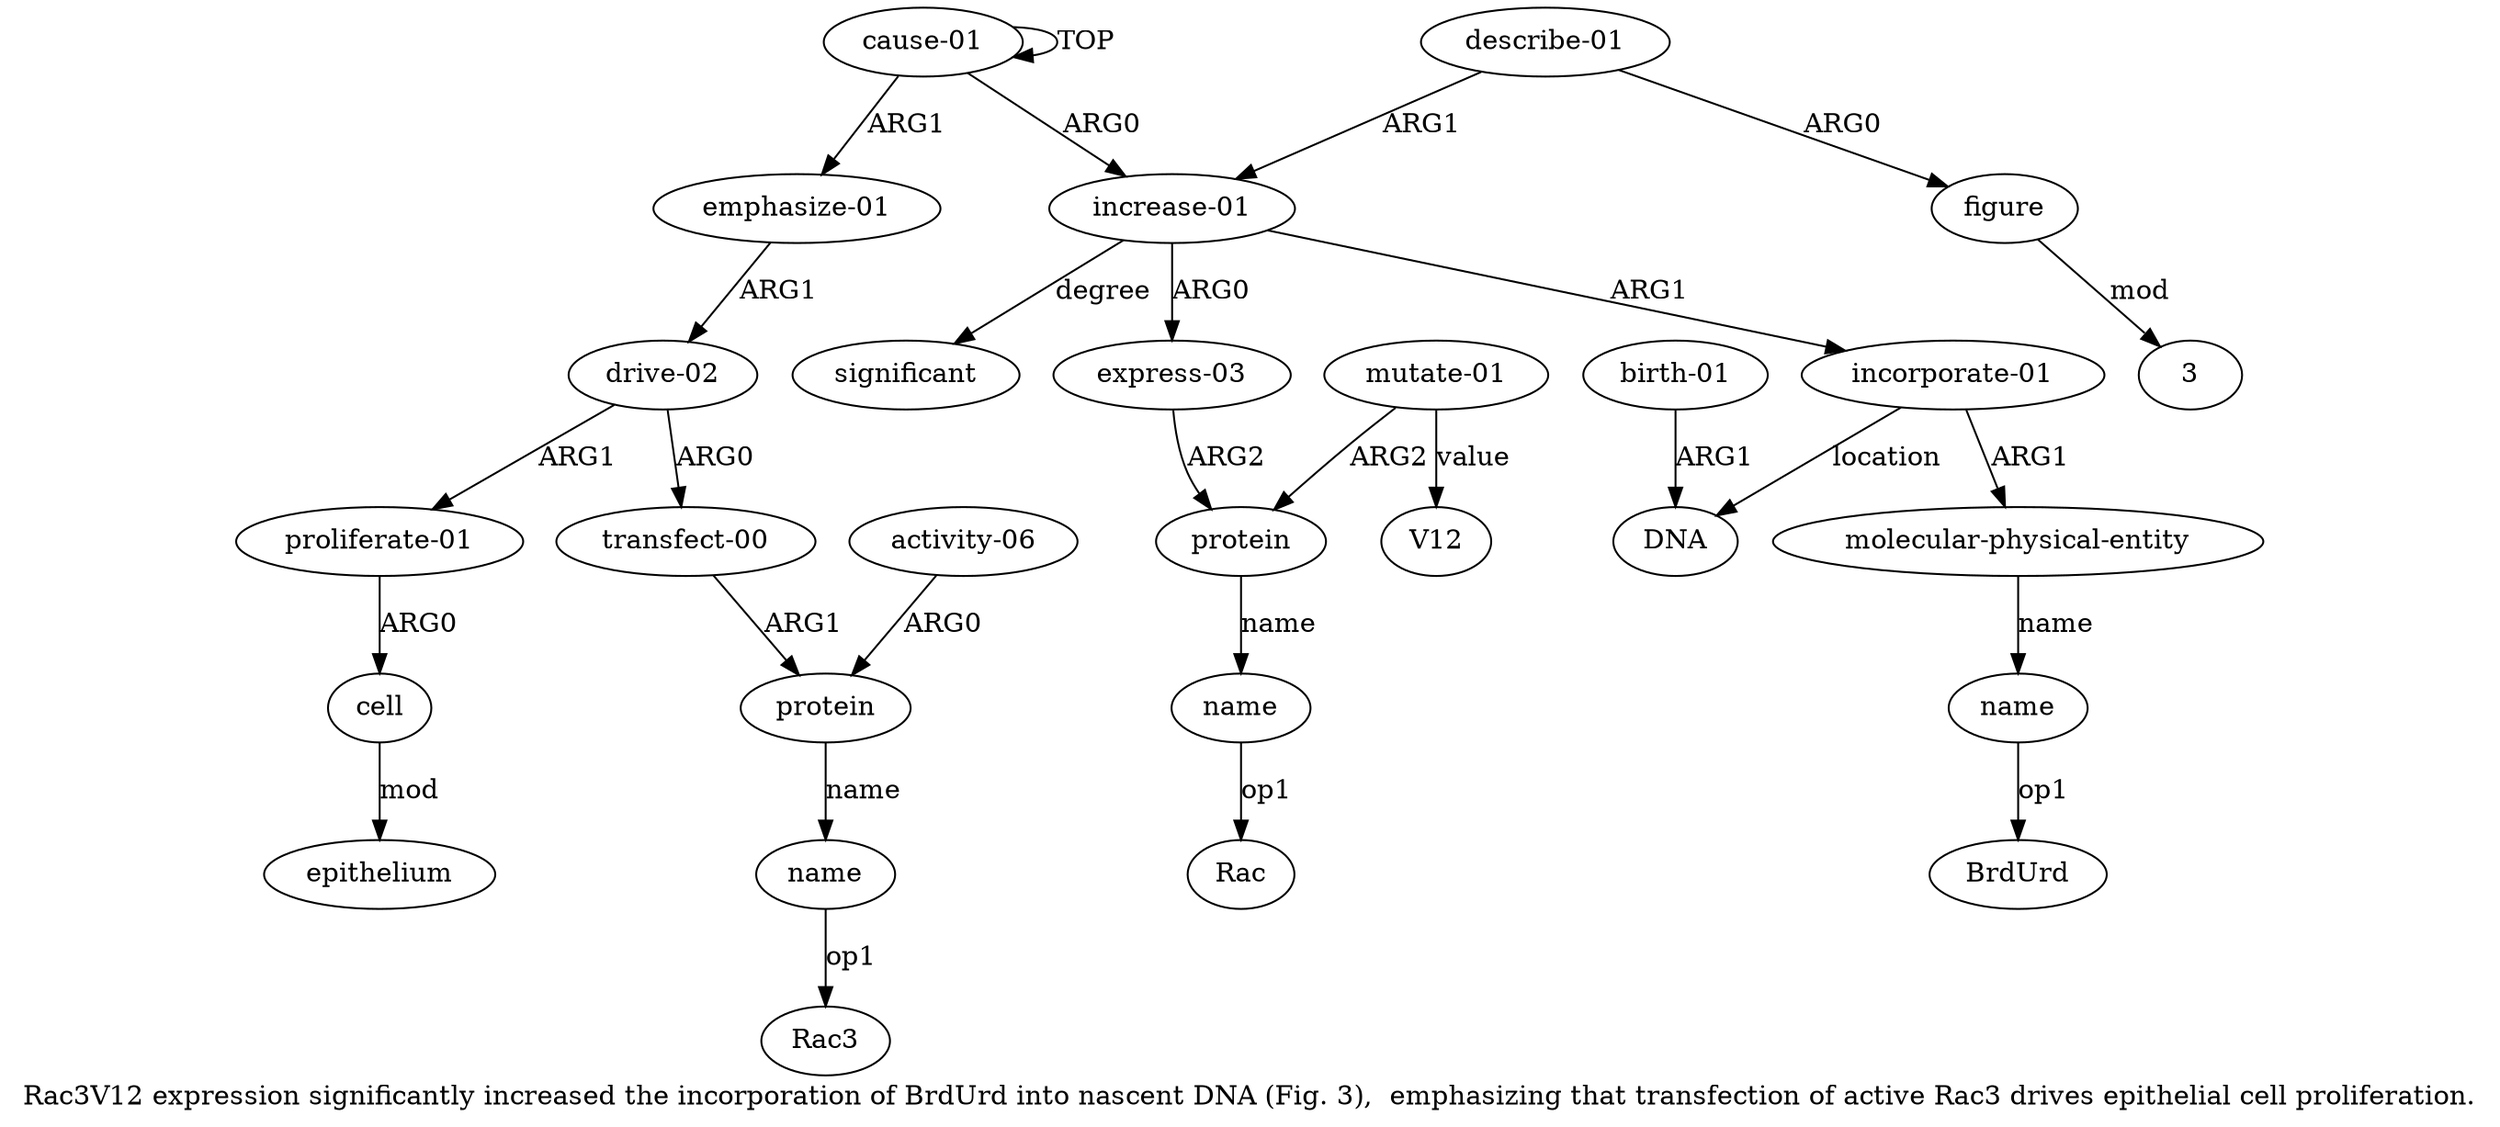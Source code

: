 digraph  {
	graph [label="Rac3V12 expression significantly increased the incorporation of BrdUrd into nascent DNA (Fig. 3),  emphasizing that transfection \
of active Rac3 drives epithelial cell proliferation."];
	node [label="\N"];
	a20	 [color=black,
		gold_ind=20,
		gold_label="proliferate-01",
		label="proliferate-01",
		test_ind=20,
		test_label="proliferate-01"];
	a21	 [color=black,
		gold_ind=21,
		gold_label=cell,
		label=cell,
		test_ind=21,
		test_label=cell];
	a20 -> a21 [key=0,
	color=black,
	gold_label=ARG0,
	label=ARG0,
	test_label=ARG0];
a22 [color=black,
	gold_ind=22,
	gold_label=epithelium,
	label=epithelium,
	test_ind=22,
	test_label=epithelium];
a21 -> a22 [key=0,
color=black,
gold_label=mod,
label=mod,
test_label=mod];
"a5 V12" [color=black,
gold_ind=-1,
gold_label=V12,
label=V12,
test_ind=-1,
test_label=V12];
"a4 Rac" [color=black,
gold_ind=-1,
gold_label=Rac,
label=Rac,
test_ind=-1,
test_label=Rac];
a15 [color=black,
gold_ind=15,
gold_label="drive-02",
label="drive-02",
test_ind=15,
test_label="drive-02"];
a15 -> a20 [key=0,
color=black,
gold_label=ARG1,
label=ARG1,
test_label=ARG1];
a16 [color=black,
gold_ind=16,
gold_label="transfect-00",
label="transfect-00",
test_ind=16,
test_label="transfect-00"];
a15 -> a16 [key=0,
color=black,
gold_label=ARG0,
label=ARG0,
test_label=ARG0];
a14 [color=black,
gold_ind=14,
gold_label="emphasize-01",
label="emphasize-01",
test_ind=14,
test_label="emphasize-01"];
a14 -> a15 [key=0,
color=black,
gold_label=ARG1,
label=ARG1,
test_label=ARG1];
a17 [color=black,
gold_ind=17,
gold_label=protein,
label=protein,
test_ind=17,
test_label=protein];
a18 [color=black,
gold_ind=18,
gold_label=name,
label=name,
test_ind=18,
test_label=name];
a17 -> a18 [key=0,
color=black,
gold_label=name,
label=name,
test_label=name];
a16 -> a17 [key=0,
color=black,
gold_label=ARG1,
label=ARG1,
test_label=ARG1];
a11 [color=black,
gold_ind=11,
gold_label=significant,
label=significant,
test_ind=11,
test_label=significant];
a10 [color=black,
gold_ind=10,
gold_label="birth-01",
label="birth-01",
test_ind=10,
test_label="birth-01"];
a9 [color=black,
gold_ind=9,
gold_label=DNA,
label=DNA,
test_ind=9,
test_label=DNA];
a10 -> a9 [key=0,
color=black,
gold_label=ARG1,
label=ARG1,
test_label=ARG1];
a13 [color=black,
gold_ind=13,
gold_label=figure,
label=figure,
test_ind=13,
test_label=figure];
"a13 3" [color=black,
gold_ind=-1,
gold_label=3,
label=3,
test_ind=-1,
test_label=3];
a13 -> "a13 3" [key=0,
color=black,
gold_label=mod,
label=mod,
test_label=mod];
a12 [color=black,
gold_ind=12,
gold_label="describe-01",
label="describe-01",
test_ind=12,
test_label="describe-01"];
a12 -> a13 [key=0,
color=black,
gold_label=ARG0,
label=ARG0,
test_label=ARG0];
a1 [color=black,
gold_ind=1,
gold_label="increase-01",
label="increase-01",
test_ind=1,
test_label="increase-01"];
a12 -> a1 [key=0,
color=black,
gold_label=ARG1,
label=ARG1,
test_label=ARG1];
a19 [color=black,
gold_ind=19,
gold_label="activity-06",
label="activity-06",
test_ind=19,
test_label="activity-06"];
a19 -> a17 [key=0,
color=black,
gold_label=ARG0,
label=ARG0,
test_label=ARG0];
"a18 Rac3" [color=black,
gold_ind=-1,
gold_label=Rac3,
label=Rac3,
test_ind=-1,
test_label=Rac3];
a18 -> "a18 Rac3" [key=0,
color=black,
gold_label=op1,
label=op1,
test_label=op1];
a1 -> a11 [key=0,
color=black,
gold_label=degree,
label=degree,
test_label=degree];
a2 [color=black,
gold_ind=2,
gold_label="express-03",
label="express-03",
test_ind=2,
test_label="express-03"];
a1 -> a2 [key=0,
color=black,
gold_label=ARG0,
label=ARG0,
test_label=ARG0];
a6 [color=black,
gold_ind=6,
gold_label="incorporate-01",
label="incorporate-01",
test_ind=6,
test_label="incorporate-01"];
a1 -> a6 [key=0,
color=black,
gold_label=ARG1,
label=ARG1,
test_label=ARG1];
a0 [color=black,
gold_ind=0,
gold_label="cause-01",
label="cause-01",
test_ind=0,
test_label="cause-01"];
a0 -> a14 [key=0,
color=black,
gold_label=ARG1,
label=ARG1,
test_label=ARG1];
a0 -> a1 [key=0,
color=black,
gold_label=ARG0,
label=ARG0,
test_label=ARG0];
a0 -> a0 [key=0,
color=black,
gold_label=TOP,
label=TOP,
test_label=TOP];
a3 [color=black,
gold_ind=3,
gold_label=protein,
label=protein,
test_ind=3,
test_label=protein];
a4 [color=black,
gold_ind=4,
gold_label=name,
label=name,
test_ind=4,
test_label=name];
a3 -> a4 [key=0,
color=black,
gold_label=name,
label=name,
test_label=name];
a2 -> a3 [key=0,
color=black,
gold_label=ARG2,
label=ARG2,
test_label=ARG2];
a5 [color=black,
gold_ind=5,
gold_label="mutate-01",
label="mutate-01",
test_ind=5,
test_label="mutate-01"];
a5 -> "a5 V12" [key=0,
color=black,
gold_label=value,
label=value,
test_label=value];
a5 -> a3 [key=0,
color=black,
gold_label=ARG2,
label=ARG2,
test_label=ARG2];
a4 -> "a4 Rac" [key=0,
color=black,
gold_label=op1,
label=op1,
test_label=op1];
a7 [color=black,
gold_ind=7,
gold_label="molecular-physical-entity",
label="molecular-physical-entity",
test_ind=7,
test_label="molecular-physical-entity"];
a8 [color=black,
gold_ind=8,
gold_label=name,
label=name,
test_ind=8,
test_label=name];
a7 -> a8 [key=0,
color=black,
gold_label=name,
label=name,
test_label=name];
a6 -> a7 [key=0,
color=black,
gold_label=ARG1,
label=ARG1,
test_label=ARG1];
a6 -> a9 [key=0,
color=black,
gold_label=location,
label=location,
test_label=location];
"a8 BrdUrd" [color=black,
gold_ind=-1,
gold_label=BrdUrd,
label=BrdUrd,
test_ind=-1,
test_label=BrdUrd];
a8 -> "a8 BrdUrd" [key=0,
color=black,
gold_label=op1,
label=op1,
test_label=op1];
}
